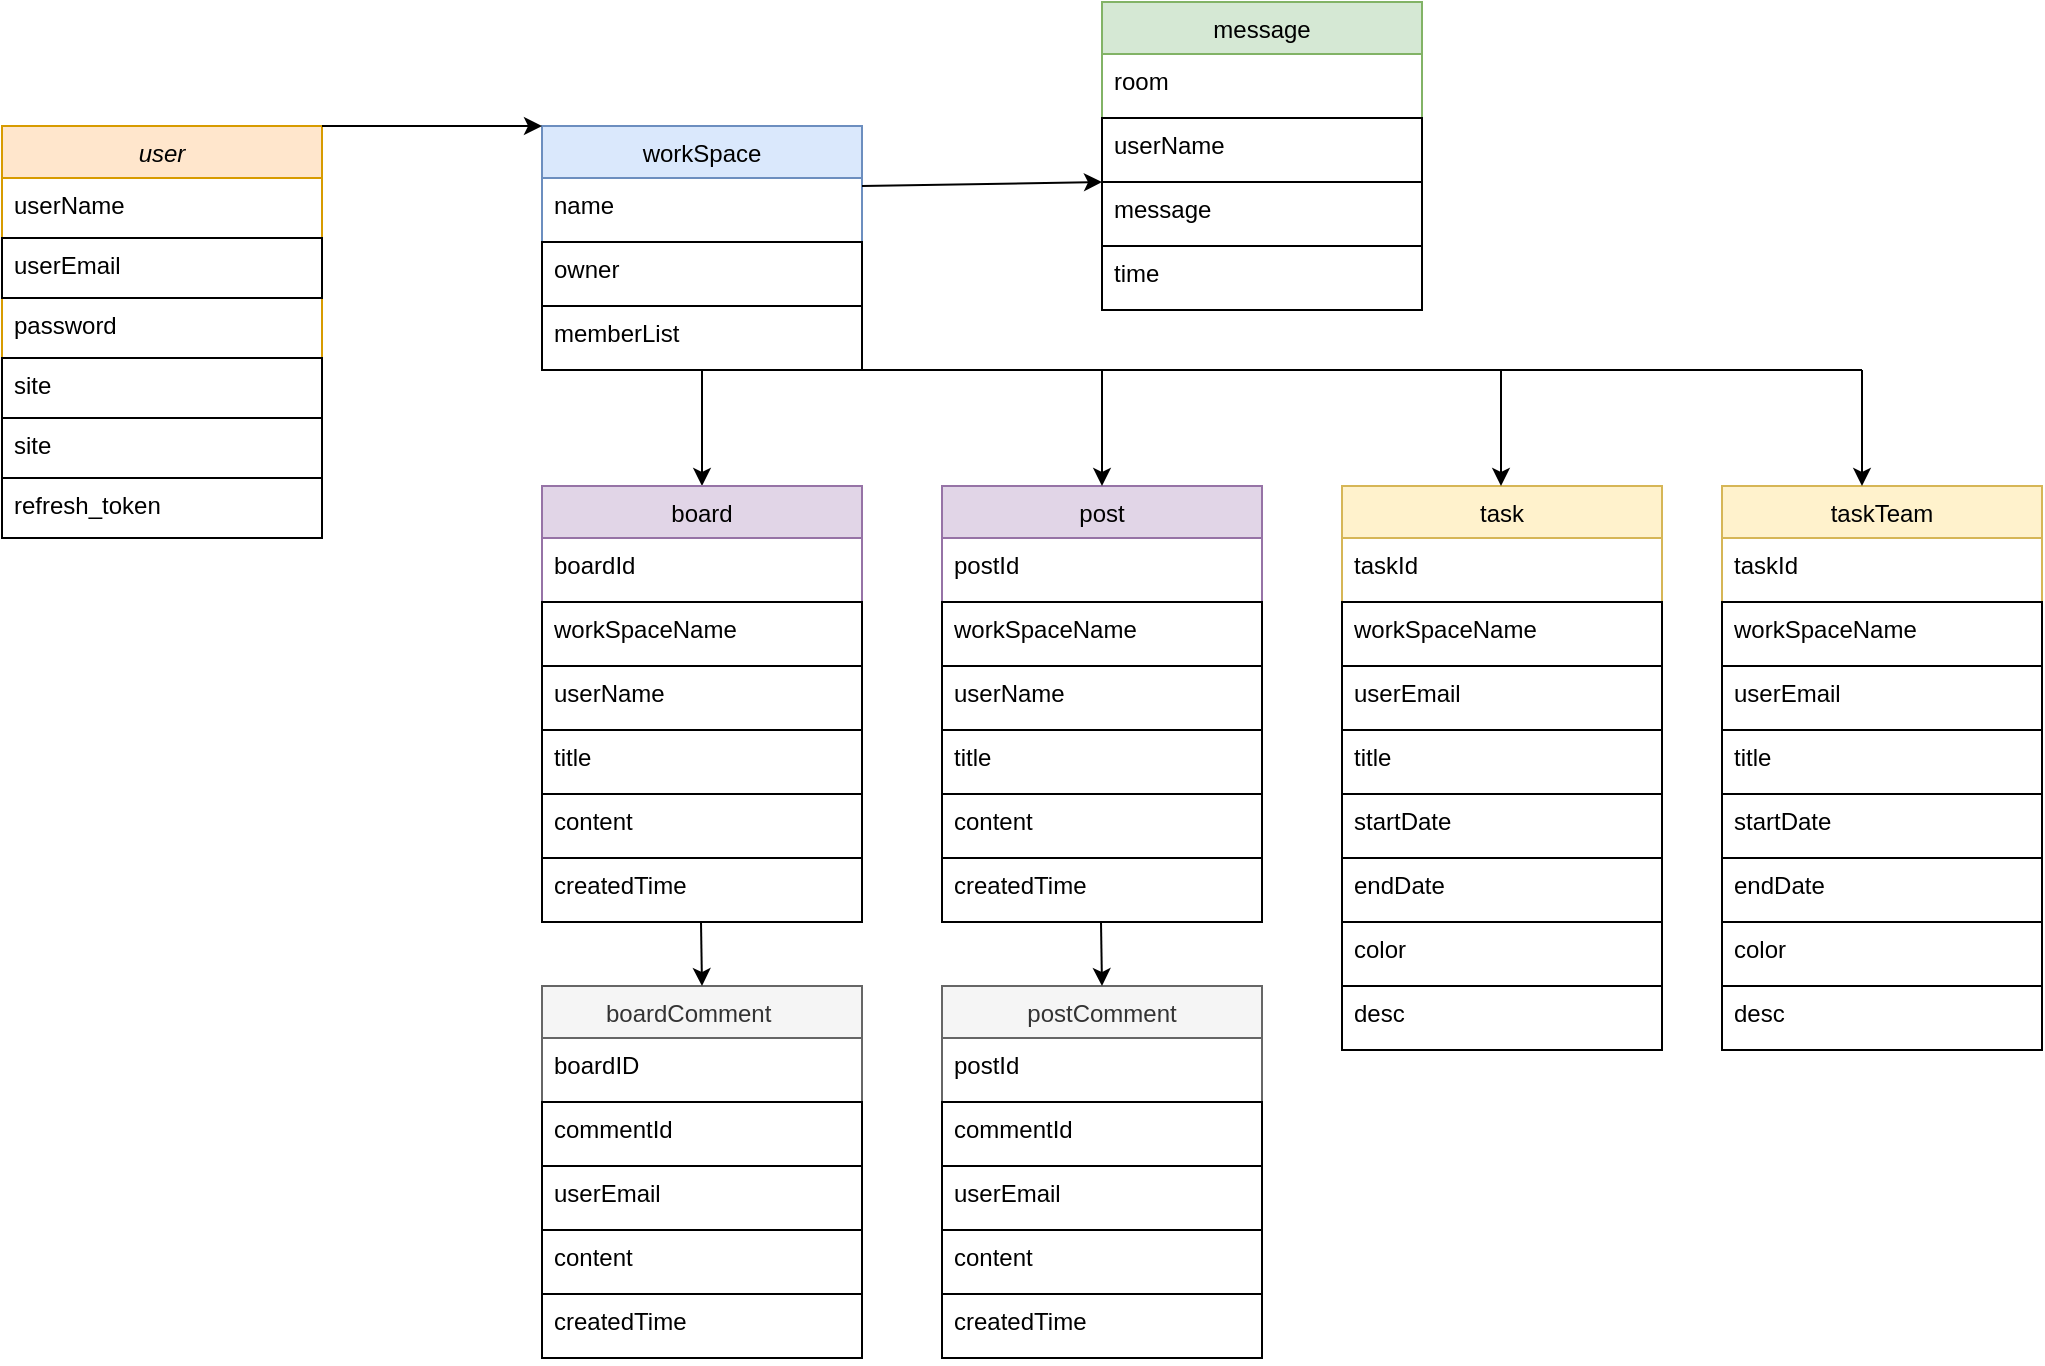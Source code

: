 <mxfile version="20.1.1" type="github">
  <diagram id="C5RBs43oDa-KdzZeNtuy" name="Page-1">
    <mxGraphModel dx="2253" dy="794" grid="1" gridSize="10" guides="1" tooltips="1" connect="1" arrows="1" fold="1" page="1" pageScale="1" pageWidth="827" pageHeight="1169" math="0" shadow="0">
      <root>
        <mxCell id="WIyWlLk6GJQsqaUBKTNV-0" />
        <mxCell id="WIyWlLk6GJQsqaUBKTNV-1" parent="WIyWlLk6GJQsqaUBKTNV-0" />
        <mxCell id="zkfFHV4jXpPFQw0GAbJ--0" value="user" style="swimlane;fontStyle=2;align=center;verticalAlign=top;childLayout=stackLayout;horizontal=1;startSize=26;horizontalStack=0;resizeParent=1;resizeLast=0;collapsible=1;marginBottom=0;rounded=0;shadow=0;strokeWidth=1;fillColor=#ffe6cc;strokeColor=#d79b00;" parent="WIyWlLk6GJQsqaUBKTNV-1" vertex="1">
          <mxGeometry x="-150" y="230" width="160" height="116" as="geometry">
            <mxRectangle x="230" y="140" width="160" height="26" as="alternateBounds" />
          </mxGeometry>
        </mxCell>
        <mxCell id="zkfFHV4jXpPFQw0GAbJ--2" value="userName" style="text;align=left;verticalAlign=top;spacingLeft=4;spacingRight=4;overflow=hidden;rotatable=0;points=[[0,0.5],[1,0.5]];portConstraint=eastwest;rounded=0;shadow=0;html=0;" parent="zkfFHV4jXpPFQw0GAbJ--0" vertex="1">
          <mxGeometry y="26" width="160" height="30" as="geometry" />
        </mxCell>
        <mxCell id="zkfFHV4jXpPFQw0GAbJ--3" value="userEmail" style="text;align=left;verticalAlign=top;spacingLeft=4;spacingRight=4;overflow=hidden;rotatable=0;points=[[0,0.5],[1,0.5]];portConstraint=eastwest;rounded=0;shadow=0;html=0;strokeColor=default;" parent="zkfFHV4jXpPFQw0GAbJ--0" vertex="1">
          <mxGeometry y="56" width="160" height="30" as="geometry" />
        </mxCell>
        <mxCell id="zkfFHV4jXpPFQw0GAbJ--5" value="password" style="text;align=left;verticalAlign=top;spacingLeft=4;spacingRight=4;overflow=hidden;rotatable=0;points=[[0,0.5],[1,0.5]];portConstraint=eastwest;" parent="zkfFHV4jXpPFQw0GAbJ--0" vertex="1">
          <mxGeometry y="86" width="160" height="30" as="geometry" />
        </mxCell>
        <mxCell id="zkfFHV4jXpPFQw0GAbJ--17" value="workSpace" style="swimlane;fontStyle=0;align=center;verticalAlign=top;childLayout=stackLayout;horizontal=1;startSize=26;horizontalStack=0;resizeParent=1;resizeLast=0;collapsible=1;marginBottom=0;rounded=0;shadow=0;strokeWidth=1;fillColor=#dae8fc;strokeColor=#6c8ebf;" parent="WIyWlLk6GJQsqaUBKTNV-1" vertex="1">
          <mxGeometry x="120" y="230" width="160" height="122" as="geometry">
            <mxRectangle x="550" y="140" width="160" height="26" as="alternateBounds" />
          </mxGeometry>
        </mxCell>
        <mxCell id="zkfFHV4jXpPFQw0GAbJ--18" value="name" style="text;align=left;verticalAlign=top;spacingLeft=4;spacingRight=4;overflow=hidden;rotatable=0;points=[[0,0.5],[1,0.5]];portConstraint=eastwest;" parent="zkfFHV4jXpPFQw0GAbJ--17" vertex="1">
          <mxGeometry y="26" width="160" height="32" as="geometry" />
        </mxCell>
        <mxCell id="zkfFHV4jXpPFQw0GAbJ--19" value="owner" style="text;align=left;verticalAlign=top;spacingLeft=4;spacingRight=4;overflow=hidden;rotatable=0;points=[[0,0.5],[1,0.5]];portConstraint=eastwest;rounded=0;shadow=0;html=0;strokeColor=default;" parent="zkfFHV4jXpPFQw0GAbJ--17" vertex="1">
          <mxGeometry y="58" width="160" height="32" as="geometry" />
        </mxCell>
        <mxCell id="zkfFHV4jXpPFQw0GAbJ--20" value="memberList" style="text;align=left;verticalAlign=top;spacingLeft=4;spacingRight=4;overflow=hidden;rotatable=0;points=[[0,0.5],[1,0.5]];portConstraint=eastwest;rounded=0;shadow=0;html=0;strokeColor=default;" parent="zkfFHV4jXpPFQw0GAbJ--17" vertex="1">
          <mxGeometry y="90" width="160" height="32" as="geometry" />
        </mxCell>
        <mxCell id="8fhLAXNX7qXfPEwwO1pP-26" value="" style="endArrow=classic;html=1;rounded=0;entryX=0.5;entryY=0;entryDx=0;entryDy=0;" edge="1" parent="zkfFHV4jXpPFQw0GAbJ--17" target="8fhLAXNX7qXfPEwwO1pP-6">
          <mxGeometry width="50" height="50" relative="1" as="geometry">
            <mxPoint x="80" y="122" as="sourcePoint" />
            <mxPoint x="130" y="72" as="targetPoint" />
          </mxGeometry>
        </mxCell>
        <mxCell id="8fhLAXNX7qXfPEwwO1pP-6" value="board" style="swimlane;fontStyle=0;align=center;verticalAlign=top;childLayout=stackLayout;horizontal=1;startSize=26;horizontalStack=0;resizeParent=1;resizeLast=0;collapsible=1;marginBottom=0;rounded=0;shadow=0;strokeWidth=1;fillColor=#e1d5e7;strokeColor=#9673a6;" vertex="1" parent="WIyWlLk6GJQsqaUBKTNV-1">
          <mxGeometry x="120" y="410" width="160" height="122" as="geometry">
            <mxRectangle x="550" y="140" width="160" height="26" as="alternateBounds" />
          </mxGeometry>
        </mxCell>
        <mxCell id="8fhLAXNX7qXfPEwwO1pP-7" value="boardId" style="text;align=left;verticalAlign=top;spacingLeft=4;spacingRight=4;overflow=hidden;rotatable=0;points=[[0,0.5],[1,0.5]];portConstraint=eastwest;" vertex="1" parent="8fhLAXNX7qXfPEwwO1pP-6">
          <mxGeometry y="26" width="160" height="32" as="geometry" />
        </mxCell>
        <mxCell id="8fhLAXNX7qXfPEwwO1pP-8" value="workSpaceName" style="text;align=left;verticalAlign=top;spacingLeft=4;spacingRight=4;overflow=hidden;rotatable=0;points=[[0,0.5],[1,0.5]];portConstraint=eastwest;rounded=0;shadow=0;html=0;strokeColor=default;" vertex="1" parent="8fhLAXNX7qXfPEwwO1pP-6">
          <mxGeometry y="58" width="160" height="32" as="geometry" />
        </mxCell>
        <mxCell id="8fhLAXNX7qXfPEwwO1pP-9" value="userName" style="text;align=left;verticalAlign=top;spacingLeft=4;spacingRight=4;overflow=hidden;rotatable=0;points=[[0,0.5],[1,0.5]];portConstraint=eastwest;rounded=0;shadow=0;html=0;strokeColor=default;" vertex="1" parent="8fhLAXNX7qXfPEwwO1pP-6">
          <mxGeometry y="90" width="160" height="32" as="geometry" />
        </mxCell>
        <mxCell id="8fhLAXNX7qXfPEwwO1pP-13" value="title" style="text;align=left;verticalAlign=top;spacingLeft=4;spacingRight=4;overflow=hidden;rotatable=0;points=[[0,0.5],[1,0.5]];portConstraint=eastwest;rounded=0;shadow=0;html=0;strokeColor=default;" vertex="1" parent="WIyWlLk6GJQsqaUBKTNV-1">
          <mxGeometry x="120" y="532" width="160" height="32" as="geometry" />
        </mxCell>
        <mxCell id="8fhLAXNX7qXfPEwwO1pP-14" value="content" style="text;align=left;verticalAlign=top;spacingLeft=4;spacingRight=4;overflow=hidden;rotatable=0;points=[[0,0.5],[1,0.5]];portConstraint=eastwest;rounded=0;shadow=0;html=0;strokeColor=default;" vertex="1" parent="WIyWlLk6GJQsqaUBKTNV-1">
          <mxGeometry x="120" y="564" width="160" height="32" as="geometry" />
        </mxCell>
        <mxCell id="8fhLAXNX7qXfPEwwO1pP-15" value="createdTime" style="text;align=left;verticalAlign=top;spacingLeft=4;spacingRight=4;overflow=hidden;rotatable=0;points=[[0,0.5],[1,0.5]];portConstraint=eastwest;rounded=0;shadow=0;html=0;strokeColor=default;" vertex="1" parent="WIyWlLk6GJQsqaUBKTNV-1">
          <mxGeometry x="120" y="596" width="160" height="32" as="geometry" />
        </mxCell>
        <mxCell id="8fhLAXNX7qXfPEwwO1pP-16" value="post" style="swimlane;fontStyle=0;align=center;verticalAlign=top;childLayout=stackLayout;horizontal=1;startSize=26;horizontalStack=0;resizeParent=1;resizeLast=0;collapsible=1;marginBottom=0;rounded=0;shadow=0;strokeWidth=1;fillColor=#e1d5e7;strokeColor=#9673a6;" vertex="1" parent="WIyWlLk6GJQsqaUBKTNV-1">
          <mxGeometry x="320" y="410" width="160" height="122" as="geometry">
            <mxRectangle x="550" y="140" width="160" height="26" as="alternateBounds" />
          </mxGeometry>
        </mxCell>
        <mxCell id="8fhLAXNX7qXfPEwwO1pP-17" value="postId" style="text;align=left;verticalAlign=top;spacingLeft=4;spacingRight=4;overflow=hidden;rotatable=0;points=[[0,0.5],[1,0.5]];portConstraint=eastwest;" vertex="1" parent="8fhLAXNX7qXfPEwwO1pP-16">
          <mxGeometry y="26" width="160" height="32" as="geometry" />
        </mxCell>
        <mxCell id="8fhLAXNX7qXfPEwwO1pP-18" value="workSpaceName" style="text;align=left;verticalAlign=top;spacingLeft=4;spacingRight=4;overflow=hidden;rotatable=0;points=[[0,0.5],[1,0.5]];portConstraint=eastwest;rounded=0;shadow=0;html=0;strokeColor=default;" vertex="1" parent="8fhLAXNX7qXfPEwwO1pP-16">
          <mxGeometry y="58" width="160" height="32" as="geometry" />
        </mxCell>
        <mxCell id="8fhLAXNX7qXfPEwwO1pP-19" value="userName" style="text;align=left;verticalAlign=top;spacingLeft=4;spacingRight=4;overflow=hidden;rotatable=0;points=[[0,0.5],[1,0.5]];portConstraint=eastwest;rounded=0;shadow=0;html=0;strokeColor=default;" vertex="1" parent="8fhLAXNX7qXfPEwwO1pP-16">
          <mxGeometry y="90" width="160" height="32" as="geometry" />
        </mxCell>
        <mxCell id="8fhLAXNX7qXfPEwwO1pP-20" value="title" style="text;align=left;verticalAlign=top;spacingLeft=4;spacingRight=4;overflow=hidden;rotatable=0;points=[[0,0.5],[1,0.5]];portConstraint=eastwest;rounded=0;shadow=0;html=0;strokeColor=default;" vertex="1" parent="WIyWlLk6GJQsqaUBKTNV-1">
          <mxGeometry x="320" y="532" width="160" height="32" as="geometry" />
        </mxCell>
        <mxCell id="8fhLAXNX7qXfPEwwO1pP-21" value="content" style="text;align=left;verticalAlign=top;spacingLeft=4;spacingRight=4;overflow=hidden;rotatable=0;points=[[0,0.5],[1,0.5]];portConstraint=eastwest;rounded=0;shadow=0;html=0;strokeColor=default;" vertex="1" parent="WIyWlLk6GJQsqaUBKTNV-1">
          <mxGeometry x="320" y="564" width="160" height="32" as="geometry" />
        </mxCell>
        <mxCell id="8fhLAXNX7qXfPEwwO1pP-22" value="createdTime" style="text;align=left;verticalAlign=top;spacingLeft=4;spacingRight=4;overflow=hidden;rotatable=0;points=[[0,0.5],[1,0.5]];portConstraint=eastwest;rounded=0;shadow=0;html=0;strokeColor=default;" vertex="1" parent="WIyWlLk6GJQsqaUBKTNV-1">
          <mxGeometry x="320" y="596" width="160" height="32" as="geometry" />
        </mxCell>
        <mxCell id="8fhLAXNX7qXfPEwwO1pP-27" value="postComment" style="swimlane;fontStyle=0;align=center;verticalAlign=top;childLayout=stackLayout;horizontal=1;startSize=26;horizontalStack=0;resizeParent=1;resizeLast=0;collapsible=1;marginBottom=0;rounded=0;shadow=0;strokeWidth=1;fillColor=#f5f5f5;fontColor=#333333;strokeColor=#666666;" vertex="1" parent="WIyWlLk6GJQsqaUBKTNV-1">
          <mxGeometry x="320" y="660" width="160" height="122" as="geometry">
            <mxRectangle x="550" y="140" width="160" height="26" as="alternateBounds" />
          </mxGeometry>
        </mxCell>
        <mxCell id="8fhLAXNX7qXfPEwwO1pP-28" value="postId" style="text;align=left;verticalAlign=top;spacingLeft=4;spacingRight=4;overflow=hidden;rotatable=0;points=[[0,0.5],[1,0.5]];portConstraint=eastwest;" vertex="1" parent="8fhLAXNX7qXfPEwwO1pP-27">
          <mxGeometry y="26" width="160" height="32" as="geometry" />
        </mxCell>
        <mxCell id="8fhLAXNX7qXfPEwwO1pP-29" value="commentId" style="text;align=left;verticalAlign=top;spacingLeft=4;spacingRight=4;overflow=hidden;rotatable=0;points=[[0,0.5],[1,0.5]];portConstraint=eastwest;rounded=0;shadow=0;html=0;strokeColor=default;" vertex="1" parent="8fhLAXNX7qXfPEwwO1pP-27">
          <mxGeometry y="58" width="160" height="32" as="geometry" />
        </mxCell>
        <mxCell id="8fhLAXNX7qXfPEwwO1pP-30" value="userEmail" style="text;align=left;verticalAlign=top;spacingLeft=4;spacingRight=4;overflow=hidden;rotatable=0;points=[[0,0.5],[1,0.5]];portConstraint=eastwest;rounded=0;shadow=0;html=0;strokeColor=default;" vertex="1" parent="8fhLAXNX7qXfPEwwO1pP-27">
          <mxGeometry y="90" width="160" height="32" as="geometry" />
        </mxCell>
        <mxCell id="8fhLAXNX7qXfPEwwO1pP-32" value="content" style="text;align=left;verticalAlign=top;spacingLeft=4;spacingRight=4;overflow=hidden;rotatable=0;points=[[0,0.5],[1,0.5]];portConstraint=eastwest;rounded=0;shadow=0;html=0;strokeColor=default;" vertex="1" parent="WIyWlLk6GJQsqaUBKTNV-1">
          <mxGeometry x="320" y="782" width="160" height="32" as="geometry" />
        </mxCell>
        <mxCell id="8fhLAXNX7qXfPEwwO1pP-33" value="createdTime" style="text;align=left;verticalAlign=top;spacingLeft=4;spacingRight=4;overflow=hidden;rotatable=0;points=[[0,0.5],[1,0.5]];portConstraint=eastwest;rounded=0;shadow=0;html=0;strokeColor=default;" vertex="1" parent="WIyWlLk6GJQsqaUBKTNV-1">
          <mxGeometry x="320" y="814" width="160" height="32" as="geometry" />
        </mxCell>
        <mxCell id="8fhLAXNX7qXfPEwwO1pP-34" value="boardComment    " style="swimlane;fontStyle=0;align=center;verticalAlign=top;childLayout=stackLayout;horizontal=1;startSize=26;horizontalStack=0;resizeParent=1;resizeLast=0;collapsible=1;marginBottom=0;rounded=0;shadow=0;strokeWidth=1;fillColor=#f5f5f5;fontColor=#333333;strokeColor=#666666;" vertex="1" parent="WIyWlLk6GJQsqaUBKTNV-1">
          <mxGeometry x="120" y="660" width="160" height="122" as="geometry">
            <mxRectangle x="550" y="140" width="160" height="26" as="alternateBounds" />
          </mxGeometry>
        </mxCell>
        <mxCell id="8fhLAXNX7qXfPEwwO1pP-35" value="boardID" style="text;align=left;verticalAlign=top;spacingLeft=4;spacingRight=4;overflow=hidden;rotatable=0;points=[[0,0.5],[1,0.5]];portConstraint=eastwest;" vertex="1" parent="8fhLAXNX7qXfPEwwO1pP-34">
          <mxGeometry y="26" width="160" height="32" as="geometry" />
        </mxCell>
        <mxCell id="8fhLAXNX7qXfPEwwO1pP-36" value="commentId" style="text;align=left;verticalAlign=top;spacingLeft=4;spacingRight=4;overflow=hidden;rotatable=0;points=[[0,0.5],[1,0.5]];portConstraint=eastwest;rounded=0;shadow=0;html=0;strokeColor=default;" vertex="1" parent="8fhLAXNX7qXfPEwwO1pP-34">
          <mxGeometry y="58" width="160" height="32" as="geometry" />
        </mxCell>
        <mxCell id="8fhLAXNX7qXfPEwwO1pP-37" value="userEmail" style="text;align=left;verticalAlign=top;spacingLeft=4;spacingRight=4;overflow=hidden;rotatable=0;points=[[0,0.5],[1,0.5]];portConstraint=eastwest;rounded=0;shadow=0;html=0;strokeColor=default;" vertex="1" parent="8fhLAXNX7qXfPEwwO1pP-34">
          <mxGeometry y="90" width="160" height="32" as="geometry" />
        </mxCell>
        <mxCell id="8fhLAXNX7qXfPEwwO1pP-38" value="content" style="text;align=left;verticalAlign=top;spacingLeft=4;spacingRight=4;overflow=hidden;rotatable=0;points=[[0,0.5],[1,0.5]];portConstraint=eastwest;rounded=0;shadow=0;html=0;strokeColor=default;" vertex="1" parent="WIyWlLk6GJQsqaUBKTNV-1">
          <mxGeometry x="120" y="782" width="160" height="32" as="geometry" />
        </mxCell>
        <mxCell id="8fhLAXNX7qXfPEwwO1pP-39" value="createdTime" style="text;align=left;verticalAlign=top;spacingLeft=4;spacingRight=4;overflow=hidden;rotatable=0;points=[[0,0.5],[1,0.5]];portConstraint=eastwest;rounded=0;shadow=0;html=0;strokeColor=default;" vertex="1" parent="WIyWlLk6GJQsqaUBKTNV-1">
          <mxGeometry x="120" y="814" width="160" height="32" as="geometry" />
        </mxCell>
        <mxCell id="8fhLAXNX7qXfPEwwO1pP-40" value="" style="endArrow=classic;html=1;rounded=0;" edge="1" parent="WIyWlLk6GJQsqaUBKTNV-1">
          <mxGeometry width="50" height="50" relative="1" as="geometry">
            <mxPoint x="199.5" y="628" as="sourcePoint" />
            <mxPoint x="200" y="660" as="targetPoint" />
          </mxGeometry>
        </mxCell>
        <mxCell id="8fhLAXNX7qXfPEwwO1pP-41" value="" style="endArrow=classic;html=1;rounded=0;" edge="1" parent="WIyWlLk6GJQsqaUBKTNV-1">
          <mxGeometry width="50" height="50" relative="1" as="geometry">
            <mxPoint x="399.5" y="628" as="sourcePoint" />
            <mxPoint x="400" y="660" as="targetPoint" />
          </mxGeometry>
        </mxCell>
        <mxCell id="8fhLAXNX7qXfPEwwO1pP-42" value="task" style="swimlane;fontStyle=0;align=center;verticalAlign=top;childLayout=stackLayout;horizontal=1;startSize=26;horizontalStack=0;resizeParent=1;resizeLast=0;collapsible=1;marginBottom=0;rounded=0;shadow=0;strokeWidth=1;fillColor=#fff2cc;strokeColor=#d6b656;" vertex="1" parent="WIyWlLk6GJQsqaUBKTNV-1">
          <mxGeometry x="520" y="410" width="160" height="122" as="geometry">
            <mxRectangle x="550" y="140" width="160" height="26" as="alternateBounds" />
          </mxGeometry>
        </mxCell>
        <mxCell id="8fhLAXNX7qXfPEwwO1pP-43" value="taskId" style="text;align=left;verticalAlign=top;spacingLeft=4;spacingRight=4;overflow=hidden;rotatable=0;points=[[0,0.5],[1,0.5]];portConstraint=eastwest;" vertex="1" parent="8fhLAXNX7qXfPEwwO1pP-42">
          <mxGeometry y="26" width="160" height="32" as="geometry" />
        </mxCell>
        <mxCell id="8fhLAXNX7qXfPEwwO1pP-44" value="workSpaceName" style="text;align=left;verticalAlign=top;spacingLeft=4;spacingRight=4;overflow=hidden;rotatable=0;points=[[0,0.5],[1,0.5]];portConstraint=eastwest;rounded=0;shadow=0;html=0;strokeColor=default;" vertex="1" parent="8fhLAXNX7qXfPEwwO1pP-42">
          <mxGeometry y="58" width="160" height="32" as="geometry" />
        </mxCell>
        <mxCell id="8fhLAXNX7qXfPEwwO1pP-45" value="userEmail" style="text;align=left;verticalAlign=top;spacingLeft=4;spacingRight=4;overflow=hidden;rotatable=0;points=[[0,0.5],[1,0.5]];portConstraint=eastwest;rounded=0;shadow=0;html=0;strokeColor=default;" vertex="1" parent="8fhLAXNX7qXfPEwwO1pP-42">
          <mxGeometry y="90" width="160" height="32" as="geometry" />
        </mxCell>
        <mxCell id="8fhLAXNX7qXfPEwwO1pP-46" value="title" style="text;align=left;verticalAlign=top;spacingLeft=4;spacingRight=4;overflow=hidden;rotatable=0;points=[[0,0.5],[1,0.5]];portConstraint=eastwest;rounded=0;shadow=0;html=0;strokeColor=default;" vertex="1" parent="WIyWlLk6GJQsqaUBKTNV-1">
          <mxGeometry x="520" y="532" width="160" height="32" as="geometry" />
        </mxCell>
        <mxCell id="8fhLAXNX7qXfPEwwO1pP-47" value="startDate" style="text;align=left;verticalAlign=top;spacingLeft=4;spacingRight=4;overflow=hidden;rotatable=0;points=[[0,0.5],[1,0.5]];portConstraint=eastwest;rounded=0;shadow=0;html=0;strokeColor=default;" vertex="1" parent="WIyWlLk6GJQsqaUBKTNV-1">
          <mxGeometry x="520" y="564" width="160" height="32" as="geometry" />
        </mxCell>
        <mxCell id="8fhLAXNX7qXfPEwwO1pP-48" value="color" style="text;align=left;verticalAlign=top;spacingLeft=4;spacingRight=4;overflow=hidden;rotatable=0;points=[[0,0.5],[1,0.5]];portConstraint=eastwest;rounded=0;shadow=0;html=0;strokeColor=default;" vertex="1" parent="WIyWlLk6GJQsqaUBKTNV-1">
          <mxGeometry x="520" y="628" width="160" height="32" as="geometry" />
        </mxCell>
        <mxCell id="8fhLAXNX7qXfPEwwO1pP-49" value="endDate" style="text;align=left;verticalAlign=top;spacingLeft=4;spacingRight=4;overflow=hidden;rotatable=0;points=[[0,0.5],[1,0.5]];portConstraint=eastwest;rounded=0;shadow=0;html=0;strokeColor=default;" vertex="1" parent="WIyWlLk6GJQsqaUBKTNV-1">
          <mxGeometry x="520" y="596" width="160" height="32" as="geometry" />
        </mxCell>
        <mxCell id="8fhLAXNX7qXfPEwwO1pP-50" value="desc" style="text;align=left;verticalAlign=top;spacingLeft=4;spacingRight=4;overflow=hidden;rotatable=0;points=[[0,0.5],[1,0.5]];portConstraint=eastwest;rounded=0;shadow=0;html=0;strokeColor=default;" vertex="1" parent="WIyWlLk6GJQsqaUBKTNV-1">
          <mxGeometry x="520" y="660" width="160" height="32" as="geometry" />
        </mxCell>
        <mxCell id="8fhLAXNX7qXfPEwwO1pP-52" value="message" style="swimlane;fontStyle=0;align=center;verticalAlign=top;childLayout=stackLayout;horizontal=1;startSize=26;horizontalStack=0;resizeParent=1;resizeLast=0;collapsible=1;marginBottom=0;rounded=0;shadow=0;strokeWidth=1;fillColor=#d5e8d4;strokeColor=#82b366;" vertex="1" parent="WIyWlLk6GJQsqaUBKTNV-1">
          <mxGeometry x="400" y="168" width="160" height="122" as="geometry">
            <mxRectangle x="550" y="140" width="160" height="26" as="alternateBounds" />
          </mxGeometry>
        </mxCell>
        <mxCell id="8fhLAXNX7qXfPEwwO1pP-53" value="room    " style="text;align=left;verticalAlign=top;spacingLeft=4;spacingRight=4;overflow=hidden;rotatable=0;points=[[0,0.5],[1,0.5]];portConstraint=eastwest;" vertex="1" parent="8fhLAXNX7qXfPEwwO1pP-52">
          <mxGeometry y="26" width="160" height="32" as="geometry" />
        </mxCell>
        <mxCell id="8fhLAXNX7qXfPEwwO1pP-54" value="userName" style="text;align=left;verticalAlign=top;spacingLeft=4;spacingRight=4;overflow=hidden;rotatable=0;points=[[0,0.5],[1,0.5]];portConstraint=eastwest;rounded=0;shadow=0;html=0;strokeColor=default;" vertex="1" parent="8fhLAXNX7qXfPEwwO1pP-52">
          <mxGeometry y="58" width="160" height="32" as="geometry" />
        </mxCell>
        <mxCell id="8fhLAXNX7qXfPEwwO1pP-55" value="message" style="text;align=left;verticalAlign=top;spacingLeft=4;spacingRight=4;overflow=hidden;rotatable=0;points=[[0,0.5],[1,0.5]];portConstraint=eastwest;rounded=0;shadow=0;html=0;strokeColor=default;" vertex="1" parent="8fhLAXNX7qXfPEwwO1pP-52">
          <mxGeometry y="90" width="160" height="32" as="geometry" />
        </mxCell>
        <mxCell id="8fhLAXNX7qXfPEwwO1pP-56" value="time" style="text;align=left;verticalAlign=top;spacingLeft=4;spacingRight=4;overflow=hidden;rotatable=0;points=[[0,0.5],[1,0.5]];portConstraint=eastwest;rounded=0;shadow=0;html=0;strokeColor=default;" vertex="1" parent="WIyWlLk6GJQsqaUBKTNV-1">
          <mxGeometry x="400" y="290" width="160" height="32" as="geometry" />
        </mxCell>
        <mxCell id="8fhLAXNX7qXfPEwwO1pP-58" value="" style="endArrow=classic;html=1;rounded=0;entryX=0;entryY=0;entryDx=0;entryDy=0;entryPerimeter=0;" edge="1" parent="WIyWlLk6GJQsqaUBKTNV-1" target="8fhLAXNX7qXfPEwwO1pP-55">
          <mxGeometry width="50" height="50" relative="1" as="geometry">
            <mxPoint x="280" y="260" as="sourcePoint" />
            <mxPoint x="330" y="130" as="targetPoint" />
          </mxGeometry>
        </mxCell>
        <mxCell id="8fhLAXNX7qXfPEwwO1pP-59" value="taskTeam" style="swimlane;fontStyle=0;align=center;verticalAlign=top;childLayout=stackLayout;horizontal=1;startSize=26;horizontalStack=0;resizeParent=1;resizeLast=0;collapsible=1;marginBottom=0;rounded=0;shadow=0;strokeWidth=1;fillColor=#fff2cc;strokeColor=#d6b656;" vertex="1" parent="WIyWlLk6GJQsqaUBKTNV-1">
          <mxGeometry x="710" y="410" width="160" height="122" as="geometry">
            <mxRectangle x="550" y="140" width="160" height="26" as="alternateBounds" />
          </mxGeometry>
        </mxCell>
        <mxCell id="8fhLAXNX7qXfPEwwO1pP-60" value="taskId" style="text;align=left;verticalAlign=top;spacingLeft=4;spacingRight=4;overflow=hidden;rotatable=0;points=[[0,0.5],[1,0.5]];portConstraint=eastwest;" vertex="1" parent="8fhLAXNX7qXfPEwwO1pP-59">
          <mxGeometry y="26" width="160" height="32" as="geometry" />
        </mxCell>
        <mxCell id="8fhLAXNX7qXfPEwwO1pP-61" value="workSpaceName" style="text;align=left;verticalAlign=top;spacingLeft=4;spacingRight=4;overflow=hidden;rotatable=0;points=[[0,0.5],[1,0.5]];portConstraint=eastwest;rounded=0;shadow=0;html=0;strokeColor=default;" vertex="1" parent="8fhLAXNX7qXfPEwwO1pP-59">
          <mxGeometry y="58" width="160" height="32" as="geometry" />
        </mxCell>
        <mxCell id="8fhLAXNX7qXfPEwwO1pP-62" value="userEmail" style="text;align=left;verticalAlign=top;spacingLeft=4;spacingRight=4;overflow=hidden;rotatable=0;points=[[0,0.5],[1,0.5]];portConstraint=eastwest;rounded=0;shadow=0;html=0;strokeColor=default;" vertex="1" parent="8fhLAXNX7qXfPEwwO1pP-59">
          <mxGeometry y="90" width="160" height="32" as="geometry" />
        </mxCell>
        <mxCell id="8fhLAXNX7qXfPEwwO1pP-63" value="title" style="text;align=left;verticalAlign=top;spacingLeft=4;spacingRight=4;overflow=hidden;rotatable=0;points=[[0,0.5],[1,0.5]];portConstraint=eastwest;rounded=0;shadow=0;html=0;strokeColor=default;" vertex="1" parent="WIyWlLk6GJQsqaUBKTNV-1">
          <mxGeometry x="710" y="532" width="160" height="32" as="geometry" />
        </mxCell>
        <mxCell id="8fhLAXNX7qXfPEwwO1pP-64" value="startDate" style="text;align=left;verticalAlign=top;spacingLeft=4;spacingRight=4;overflow=hidden;rotatable=0;points=[[0,0.5],[1,0.5]];portConstraint=eastwest;rounded=0;shadow=0;html=0;strokeColor=default;" vertex="1" parent="WIyWlLk6GJQsqaUBKTNV-1">
          <mxGeometry x="710" y="564" width="160" height="32" as="geometry" />
        </mxCell>
        <mxCell id="8fhLAXNX7qXfPEwwO1pP-65" value="color" style="text;align=left;verticalAlign=top;spacingLeft=4;spacingRight=4;overflow=hidden;rotatable=0;points=[[0,0.5],[1,0.5]];portConstraint=eastwest;rounded=0;shadow=0;html=0;strokeColor=default;" vertex="1" parent="WIyWlLk6GJQsqaUBKTNV-1">
          <mxGeometry x="710" y="628" width="160" height="32" as="geometry" />
        </mxCell>
        <mxCell id="8fhLAXNX7qXfPEwwO1pP-66" value="endDate" style="text;align=left;verticalAlign=top;spacingLeft=4;spacingRight=4;overflow=hidden;rotatable=0;points=[[0,0.5],[1,0.5]];portConstraint=eastwest;rounded=0;shadow=0;html=0;strokeColor=default;" vertex="1" parent="WIyWlLk6GJQsqaUBKTNV-1">
          <mxGeometry x="710" y="596" width="160" height="32" as="geometry" />
        </mxCell>
        <mxCell id="8fhLAXNX7qXfPEwwO1pP-67" value="desc" style="text;align=left;verticalAlign=top;spacingLeft=4;spacingRight=4;overflow=hidden;rotatable=0;points=[[0,0.5],[1,0.5]];portConstraint=eastwest;rounded=0;shadow=0;html=0;strokeColor=default;" vertex="1" parent="WIyWlLk6GJQsqaUBKTNV-1">
          <mxGeometry x="710" y="660" width="160" height="32" as="geometry" />
        </mxCell>
        <mxCell id="8fhLAXNX7qXfPEwwO1pP-71" value="site" style="text;align=left;verticalAlign=top;spacingLeft=4;spacingRight=4;overflow=hidden;rotatable=0;points=[[0,0.5],[1,0.5]];portConstraint=eastwest;strokeColor=default;" vertex="1" parent="WIyWlLk6GJQsqaUBKTNV-1">
          <mxGeometry x="-150" y="346" width="160" height="30" as="geometry" />
        </mxCell>
        <mxCell id="8fhLAXNX7qXfPEwwO1pP-72" value="site" style="text;align=left;verticalAlign=top;spacingLeft=4;spacingRight=4;overflow=hidden;rotatable=0;points=[[0,0.5],[1,0.5]];portConstraint=eastwest;strokeColor=default;" vertex="1" parent="WIyWlLk6GJQsqaUBKTNV-1">
          <mxGeometry x="-150" y="376" width="160" height="30" as="geometry" />
        </mxCell>
        <mxCell id="8fhLAXNX7qXfPEwwO1pP-73" value="refresh_token" style="text;align=left;verticalAlign=top;spacingLeft=4;spacingRight=4;overflow=hidden;rotatable=0;points=[[0,0.5],[1,0.5]];portConstraint=eastwest;strokeColor=default;" vertex="1" parent="WIyWlLk6GJQsqaUBKTNV-1">
          <mxGeometry x="-150" y="406" width="160" height="30" as="geometry" />
        </mxCell>
        <mxCell id="8fhLAXNX7qXfPEwwO1pP-74" value="" style="endArrow=classic;html=1;rounded=0;entryX=0;entryY=0;entryDx=0;entryDy=0;" edge="1" parent="WIyWlLk6GJQsqaUBKTNV-1" target="zkfFHV4jXpPFQw0GAbJ--17">
          <mxGeometry width="50" height="50" relative="1" as="geometry">
            <mxPoint x="10" y="230" as="sourcePoint" />
            <mxPoint x="60" y="180" as="targetPoint" />
          </mxGeometry>
        </mxCell>
        <mxCell id="8fhLAXNX7qXfPEwwO1pP-75" value="" style="endArrow=none;html=1;rounded=0;" edge="1" parent="WIyWlLk6GJQsqaUBKTNV-1">
          <mxGeometry width="50" height="50" relative="1" as="geometry">
            <mxPoint x="280" y="352" as="sourcePoint" />
            <mxPoint x="780" y="352" as="targetPoint" />
          </mxGeometry>
        </mxCell>
        <mxCell id="8fhLAXNX7qXfPEwwO1pP-76" value="" style="endArrow=classic;html=1;rounded=0;" edge="1" parent="WIyWlLk6GJQsqaUBKTNV-1" target="8fhLAXNX7qXfPEwwO1pP-16">
          <mxGeometry width="50" height="50" relative="1" as="geometry">
            <mxPoint x="400" y="352" as="sourcePoint" />
            <mxPoint x="450" y="302" as="targetPoint" />
          </mxGeometry>
        </mxCell>
        <mxCell id="8fhLAXNX7qXfPEwwO1pP-77" value="" style="endArrow=classic;html=1;rounded=0;" edge="1" parent="WIyWlLk6GJQsqaUBKTNV-1">
          <mxGeometry width="50" height="50" relative="1" as="geometry">
            <mxPoint x="599.5" y="352" as="sourcePoint" />
            <mxPoint x="599.5" y="410" as="targetPoint" />
          </mxGeometry>
        </mxCell>
        <mxCell id="8fhLAXNX7qXfPEwwO1pP-78" value="" style="endArrow=classic;html=1;rounded=0;" edge="1" parent="WIyWlLk6GJQsqaUBKTNV-1">
          <mxGeometry width="50" height="50" relative="1" as="geometry">
            <mxPoint x="780" y="352" as="sourcePoint" />
            <mxPoint x="780" y="410" as="targetPoint" />
          </mxGeometry>
        </mxCell>
      </root>
    </mxGraphModel>
  </diagram>
</mxfile>
